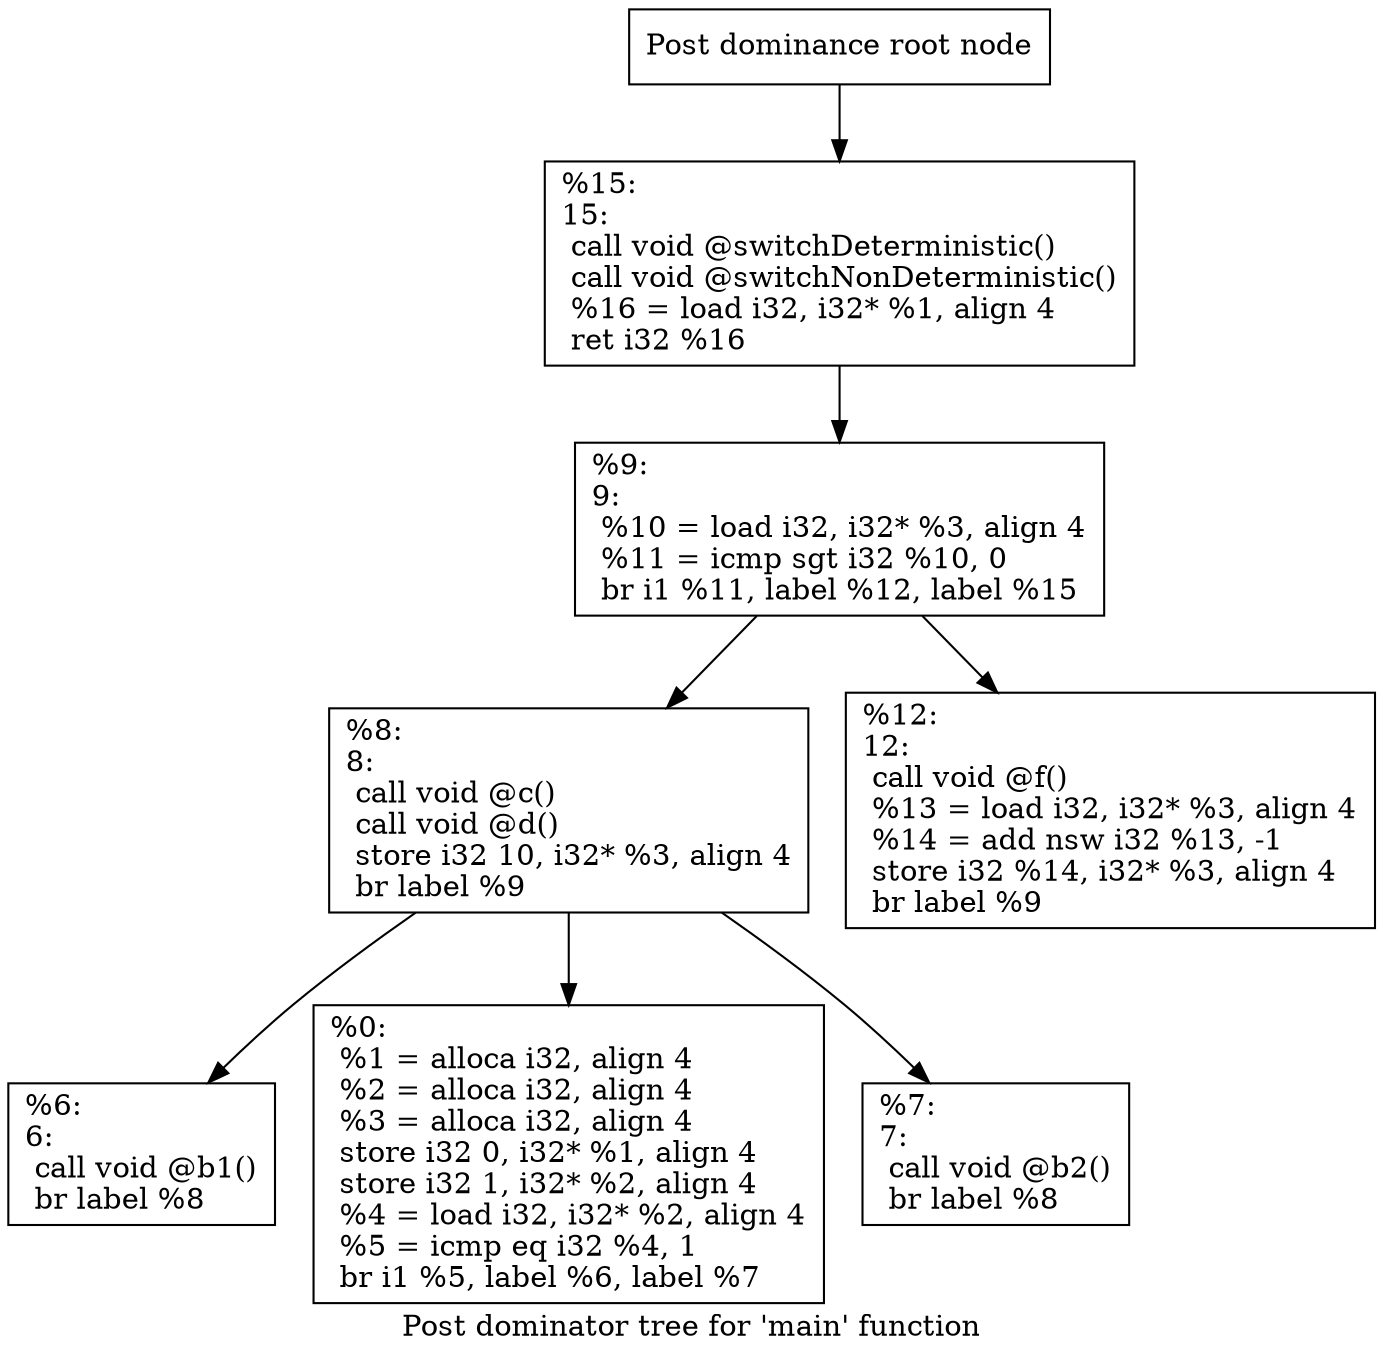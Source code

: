 digraph "Post dominator tree for 'main' function" {
	label="Post dominator tree for 'main' function";

	Node0x5642420edc70 [shape=record,label="{Post dominance root node}"];
	Node0x5642420edc70 -> Node0x5642420ec8a0;
	Node0x5642420ec8a0 [shape=record,label="{%15:\l15:                                               \l  call void @switchDeterministic()\l  call void @switchNonDeterministic()\l  %16 = load i32, i32* %1, align 4\l  ret i32 %16\l}"];
	Node0x5642420ec8a0 -> Node0x5642420edbb0;
	Node0x5642420edbb0 [shape=record,label="{%9:\l9:                                                \l  %10 = load i32, i32* %3, align 4\l  %11 = icmp sgt i32 %10, 0\l  br i1 %11, label %12, label %15\l}"];
	Node0x5642420edbb0 -> Node0x5642420ed6f0;
	Node0x5642420edbb0 -> Node0x5642420ec5f0;
	Node0x5642420ed6f0 [shape=record,label="{%8:\l8:                                                \l  call void @c()\l  call void @d()\l  store i32 10, i32* %3, align 4\l  br label %9\l}"];
	Node0x5642420ed6f0 -> Node0x5642420e8fd0;
	Node0x5642420ed6f0 -> Node0x5642420e9030;
	Node0x5642420ed6f0 -> Node0x5642420ec590;
	Node0x5642420e8fd0 [shape=record,label="{%6:\l6:                                                \l  call void @b1()\l  br label %8\l}"];
	Node0x5642420e9030 [shape=record,label="{%0:\l  %1 = alloca i32, align 4\l  %2 = alloca i32, align 4\l  %3 = alloca i32, align 4\l  store i32 0, i32* %1, align 4\l  store i32 1, i32* %2, align 4\l  %4 = load i32, i32* %2, align 4\l  %5 = icmp eq i32 %4, 1\l  br i1 %5, label %6, label %7\l}"];
	Node0x5642420ec590 [shape=record,label="{%7:\l7:                                                \l  call void @b2()\l  br label %8\l}"];
	Node0x5642420ec5f0 [shape=record,label="{%12:\l12:                                               \l  call void @f()\l  %13 = load i32, i32* %3, align 4\l  %14 = add nsw i32 %13, -1\l  store i32 %14, i32* %3, align 4\l  br label %9\l}"];
}

